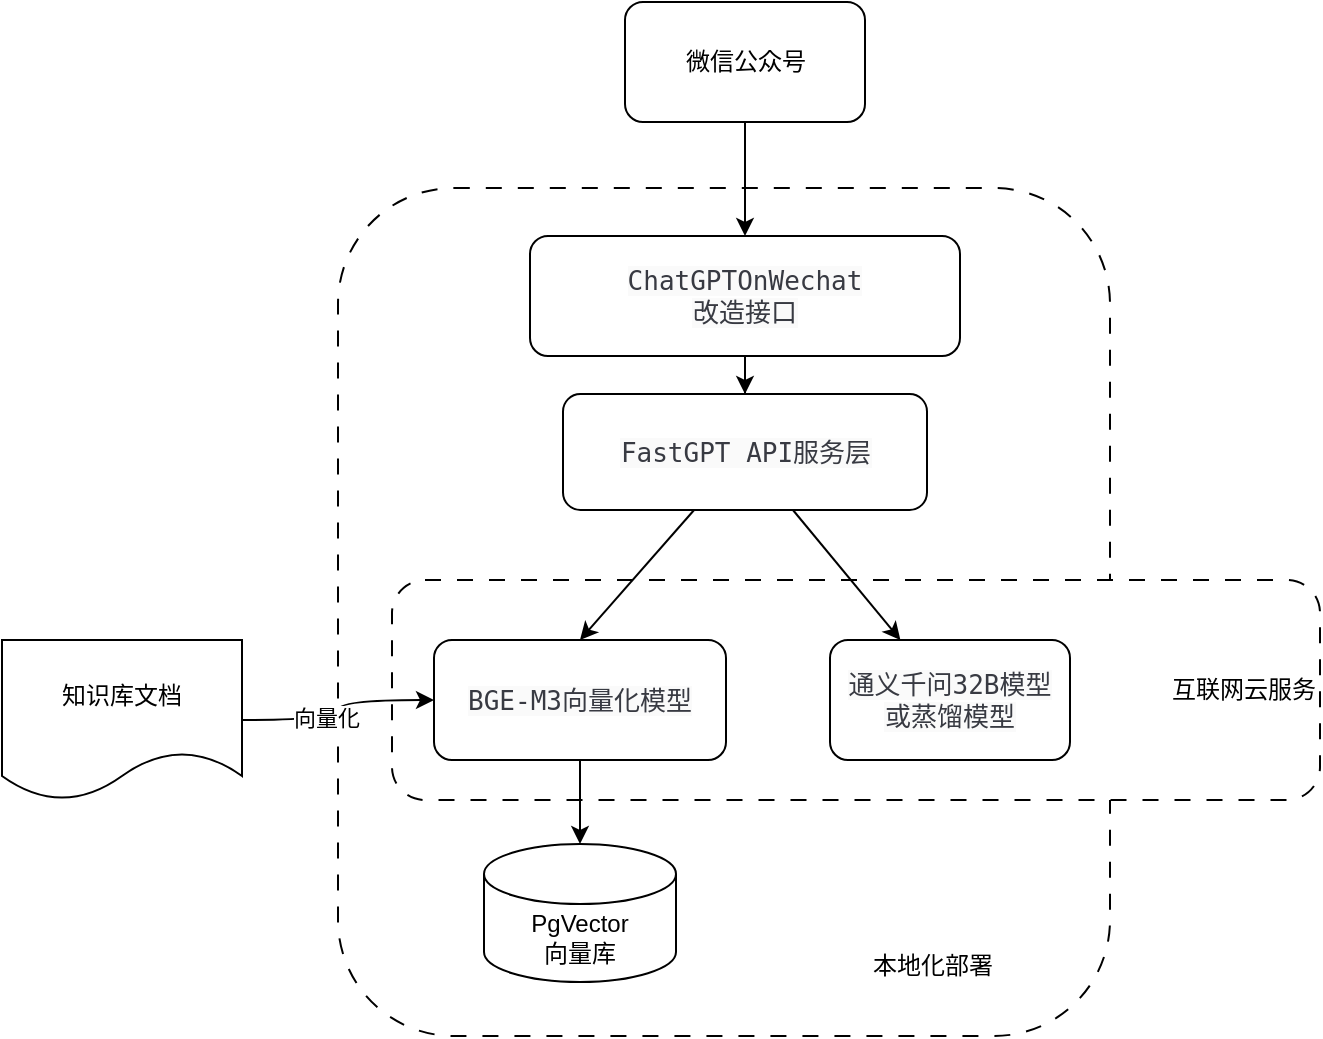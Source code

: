 <mxfile version="27.0.8">
  <diagram name="第 1 页" id="PZtgD9VLAa3Xq2h1W10F">
    <mxGraphModel dx="946" dy="671" grid="0" gridSize="10" guides="1" tooltips="1" connect="1" arrows="1" fold="1" page="1" pageScale="1" pageWidth="827" pageHeight="1169" math="0" shadow="0">
      <root>
        <mxCell id="0" />
        <mxCell id="1" parent="0" />
        <mxCell id="YpKuAkxA7cC4Vz7W4TTv-6" value="" style="rounded=1;whiteSpace=wrap;html=1;dashed=1;dashPattern=8 8;" vertex="1" parent="1">
          <mxGeometry x="253" y="188" width="386" height="424" as="geometry" />
        </mxCell>
        <mxCell id="YpKuAkxA7cC4Vz7W4TTv-4" value="互联网云服务" style="rounded=1;whiteSpace=wrap;html=1;shadow=0;align=right;dashed=1;dashPattern=8 8;" vertex="1" parent="1">
          <mxGeometry x="280" y="384" width="464" height="110" as="geometry" />
        </mxCell>
        <mxCell id="LTBSq_qg97RKEcHS7W4E-15" value="" style="rounded=0;orthogonalLoop=1;jettySize=auto;html=1;" parent="1" source="LTBSq_qg97RKEcHS7W4E-1" target="LTBSq_qg97RKEcHS7W4E-3" edge="1">
          <mxGeometry relative="1" as="geometry" />
        </mxCell>
        <mxCell id="LTBSq_qg97RKEcHS7W4E-1" value="微信公众号" style="rounded=1;whiteSpace=wrap;html=1;" parent="1" vertex="1">
          <mxGeometry x="396.5" y="95" width="120" height="60" as="geometry" />
        </mxCell>
        <mxCell id="LTBSq_qg97RKEcHS7W4E-14" value="" style="edgeStyle=orthogonalEdgeStyle;rounded=0;orthogonalLoop=1;jettySize=auto;html=1;" parent="1" source="LTBSq_qg97RKEcHS7W4E-3" target="LTBSq_qg97RKEcHS7W4E-5" edge="1">
          <mxGeometry relative="1" as="geometry" />
        </mxCell>
        <mxCell id="LTBSq_qg97RKEcHS7W4E-3" value="&lt;span style=&quot;color: rgb(56, 58, 66); font-family: &amp;quot;Cascadia Code&amp;quot;, &amp;quot;Fira Code&amp;quot;, Consolas, monospace; font-size: 13px; text-align: left; white-space: pre; background-color: rgb(250, 250, 250);&quot;&gt;ChatGPTOnWechat&lt;br/&gt;改造接口&lt;/span&gt;" style="rounded=1;whiteSpace=wrap;html=1;" parent="1" vertex="1">
          <mxGeometry x="349" y="212" width="215" height="60" as="geometry" />
        </mxCell>
        <mxCell id="LTBSq_qg97RKEcHS7W4E-12" style="rounded=0;orthogonalLoop=1;jettySize=auto;html=1;entryX=0.5;entryY=0;entryDx=0;entryDy=0;" parent="1" source="LTBSq_qg97RKEcHS7W4E-5" target="LTBSq_qg97RKEcHS7W4E-7" edge="1">
          <mxGeometry relative="1" as="geometry" />
        </mxCell>
        <mxCell id="LTBSq_qg97RKEcHS7W4E-13" style="rounded=0;orthogonalLoop=1;jettySize=auto;html=1;" parent="1" source="LTBSq_qg97RKEcHS7W4E-5" target="LTBSq_qg97RKEcHS7W4E-9" edge="1">
          <mxGeometry relative="1" as="geometry" />
        </mxCell>
        <mxCell id="LTBSq_qg97RKEcHS7W4E-5" value="&lt;span style=&quot;color: rgb(56, 58, 66); font-family: &amp;quot;Cascadia Code&amp;quot;, &amp;quot;Fira Code&amp;quot;, Consolas, monospace; font-size: 13px; text-align: left; white-space: pre; background-color: rgb(250, 250, 250);&quot;&gt;FastGPT API服务层&lt;/span&gt;" style="rounded=1;whiteSpace=wrap;html=1;" parent="1" vertex="1">
          <mxGeometry x="365.5" y="291" width="182" height="58" as="geometry" />
        </mxCell>
        <mxCell id="LTBSq_qg97RKEcHS7W4E-11" style="edgeStyle=orthogonalEdgeStyle;rounded=0;orthogonalLoop=1;jettySize=auto;html=1;exitX=0.5;exitY=1;exitDx=0;exitDy=0;" parent="1" source="LTBSq_qg97RKEcHS7W4E-7" target="LTBSq_qg97RKEcHS7W4E-10" edge="1">
          <mxGeometry relative="1" as="geometry" />
        </mxCell>
        <mxCell id="LTBSq_qg97RKEcHS7W4E-7" value="&lt;span style=&quot;color: rgb(56, 58, 66); font-family: &amp;quot;Cascadia Code&amp;quot;, &amp;quot;Fira Code&amp;quot;, Consolas, monospace; font-size: 13px; text-align: left; white-space: pre; background-color: rgb(250, 250, 250);&quot;&gt;BGE-M3向量化模型&lt;/span&gt;" style="rounded=1;whiteSpace=wrap;html=1;" parent="1" vertex="1">
          <mxGeometry x="301" y="414" width="146" height="60" as="geometry" />
        </mxCell>
        <mxCell id="LTBSq_qg97RKEcHS7W4E-9" value="&lt;span style=&quot;color: rgb(56, 58, 66); font-family: &amp;quot;Cascadia Code&amp;quot;, &amp;quot;Fira Code&amp;quot;, Consolas, monospace; font-size: 13px; text-align: left; white-space: pre; background-color: rgb(250, 250, 250);&quot;&gt;通义千问32B模型&lt;br/&gt;或蒸馏模型&lt;/span&gt;" style="rounded=1;whiteSpace=wrap;html=1;" parent="1" vertex="1">
          <mxGeometry x="499" y="414" width="120" height="60" as="geometry" />
        </mxCell>
        <mxCell id="LTBSq_qg97RKEcHS7W4E-10" value="PgVector&lt;div&gt;向量库&lt;/div&gt;" style="shape=cylinder3;whiteSpace=wrap;html=1;boundedLbl=1;backgroundOutline=1;size=15;" parent="1" vertex="1">
          <mxGeometry x="326" y="516" width="96" height="69" as="geometry" />
        </mxCell>
        <mxCell id="YpKuAkxA7cC4Vz7W4TTv-2" value="" style="edgeStyle=orthogonalEdgeStyle;rounded=0;orthogonalLoop=1;jettySize=auto;html=1;curved=1;" edge="1" parent="1" source="YpKuAkxA7cC4Vz7W4TTv-1" target="LTBSq_qg97RKEcHS7W4E-7">
          <mxGeometry relative="1" as="geometry" />
        </mxCell>
        <mxCell id="YpKuAkxA7cC4Vz7W4TTv-3" value="向量化" style="edgeLabel;html=1;align=center;verticalAlign=middle;resizable=0;points=[];" vertex="1" connectable="0" parent="YpKuAkxA7cC4Vz7W4TTv-2">
          <mxGeometry x="-0.207" y="1" relative="1" as="geometry">
            <mxPoint as="offset" />
          </mxGeometry>
        </mxCell>
        <mxCell id="YpKuAkxA7cC4Vz7W4TTv-1" value="知识库文档" style="shape=document;whiteSpace=wrap;html=1;boundedLbl=1;" vertex="1" parent="1">
          <mxGeometry x="85" y="414" width="120" height="80" as="geometry" />
        </mxCell>
        <mxCell id="YpKuAkxA7cC4Vz7W4TTv-7" value="本地化部署" style="text;html=1;align=center;verticalAlign=middle;whiteSpace=wrap;rounded=0;" vertex="1" parent="1">
          <mxGeometry x="506" y="562" width="89" height="30" as="geometry" />
        </mxCell>
      </root>
    </mxGraphModel>
  </diagram>
</mxfile>
